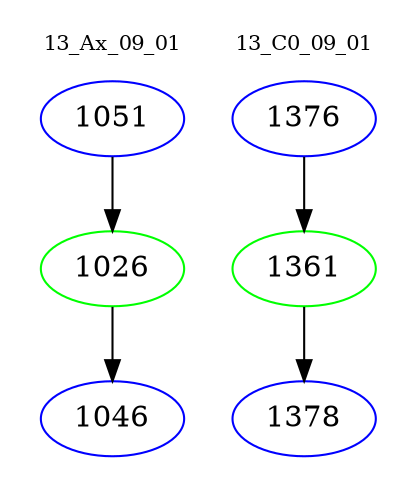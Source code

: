 digraph{
subgraph cluster_0 {
color = white
label = "13_Ax_09_01";
fontsize=10;
T0_1051 [label="1051", color="blue"]
T0_1051 -> T0_1026 [color="black"]
T0_1026 [label="1026", color="green"]
T0_1026 -> T0_1046 [color="black"]
T0_1046 [label="1046", color="blue"]
}
subgraph cluster_1 {
color = white
label = "13_C0_09_01";
fontsize=10;
T1_1376 [label="1376", color="blue"]
T1_1376 -> T1_1361 [color="black"]
T1_1361 [label="1361", color="green"]
T1_1361 -> T1_1378 [color="black"]
T1_1378 [label="1378", color="blue"]
}
}
